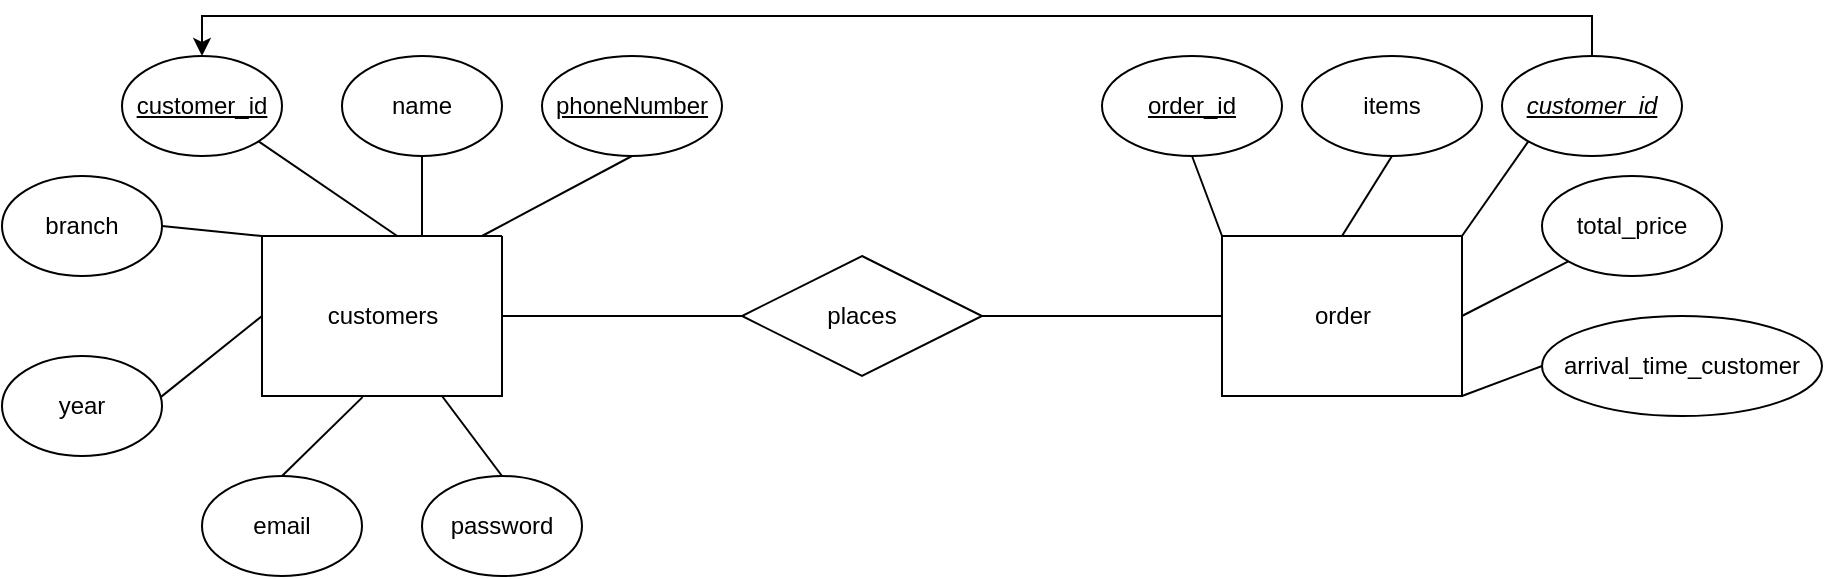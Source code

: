 <mxfile>
    <diagram id="R2lEEEUBdFMjLlhIrx00" name="Page-1">
        <mxGraphModel dx="1024" dy="779" grid="1" gridSize="10" guides="1" tooltips="1" connect="1" arrows="1" fold="1" page="1" pageScale="1" pageWidth="850" pageHeight="1100" math="0" shadow="0" extFonts="Permanent Marker^https://fonts.googleapis.com/css?family=Permanent+Marker">
            <root>
                <mxCell id="0"/>
                <mxCell id="1" parent="0"/>
                <mxCell id="3U_CHNlnDBD3Czu_5pSk-43" value="" style="swimlane;startSize=0;" parent="1" vertex="1">
                    <mxGeometry x="160" y="200" width="120" height="80" as="geometry"/>
                </mxCell>
                <mxCell id="3U_CHNlnDBD3Czu_5pSk-44" value="customers" style="text;html=1;align=center;verticalAlign=middle;resizable=0;points=[];autosize=1;strokeColor=none;fillColor=none;" parent="3U_CHNlnDBD3Czu_5pSk-43" vertex="1">
                    <mxGeometry x="20" y="25" width="80" height="30" as="geometry"/>
                </mxCell>
                <mxCell id="3U_CHNlnDBD3Czu_5pSk-46" value="&lt;u&gt;customer_id&lt;/u&gt;" style="ellipse;whiteSpace=wrap;html=1;" parent="1" vertex="1">
                    <mxGeometry x="90" y="110" width="80" height="50" as="geometry"/>
                </mxCell>
                <mxCell id="3U_CHNlnDBD3Czu_5pSk-47" value="name" style="ellipse;whiteSpace=wrap;html=1;" parent="1" vertex="1">
                    <mxGeometry x="200" y="110" width="80" height="50" as="geometry"/>
                </mxCell>
                <mxCell id="3U_CHNlnDBD3Czu_5pSk-48" value="&lt;u&gt;phoneNumber&lt;/u&gt;" style="ellipse;whiteSpace=wrap;html=1;" parent="1" vertex="1">
                    <mxGeometry x="300" y="110" width="90" height="50" as="geometry"/>
                </mxCell>
                <mxCell id="3U_CHNlnDBD3Czu_5pSk-49" value="branch" style="ellipse;whiteSpace=wrap;html=1;" parent="1" vertex="1">
                    <mxGeometry x="30" y="170" width="80" height="50" as="geometry"/>
                </mxCell>
                <mxCell id="3U_CHNlnDBD3Czu_5pSk-50" value="year" style="ellipse;whiteSpace=wrap;html=1;" parent="1" vertex="1">
                    <mxGeometry x="30" y="260" width="80" height="50" as="geometry"/>
                </mxCell>
                <mxCell id="3U_CHNlnDBD3Czu_5pSk-51" value="email" style="ellipse;whiteSpace=wrap;html=1;" parent="1" vertex="1">
                    <mxGeometry x="130" y="320" width="80" height="50" as="geometry"/>
                </mxCell>
                <mxCell id="3U_CHNlnDBD3Czu_5pSk-54" value="" style="endArrow=none;html=1;rounded=0;entryX=0.5;entryY=1;entryDx=0;entryDy=0;" parent="1" target="3U_CHNlnDBD3Czu_5pSk-48" edge="1">
                    <mxGeometry width="50" height="50" relative="1" as="geometry">
                        <mxPoint x="270" y="200" as="sourcePoint"/>
                        <mxPoint x="320" y="150" as="targetPoint"/>
                    </mxGeometry>
                </mxCell>
                <mxCell id="3U_CHNlnDBD3Czu_5pSk-55" value="" style="endArrow=none;html=1;rounded=0;entryX=0.5;entryY=1;entryDx=0;entryDy=0;" parent="1" target="3U_CHNlnDBD3Czu_5pSk-47" edge="1">
                    <mxGeometry width="50" height="50" relative="1" as="geometry">
                        <mxPoint x="240" y="200" as="sourcePoint"/>
                        <mxPoint x="270" y="160.0" as="targetPoint"/>
                    </mxGeometry>
                </mxCell>
                <mxCell id="3U_CHNlnDBD3Czu_5pSk-56" value="" style="endArrow=none;html=1;rounded=0;entryX=1;entryY=1;entryDx=0;entryDy=0;" parent="1" target="3U_CHNlnDBD3Czu_5pSk-46" edge="1">
                    <mxGeometry width="50" height="50" relative="1" as="geometry">
                        <mxPoint x="227.61" y="200" as="sourcePoint"/>
                        <mxPoint x="180.001" y="155.716" as="targetPoint"/>
                    </mxGeometry>
                </mxCell>
                <mxCell id="3U_CHNlnDBD3Czu_5pSk-57" value="" style="endArrow=none;html=1;rounded=0;entryX=1;entryY=0.5;entryDx=0;entryDy=0;" parent="1" target="3U_CHNlnDBD3Czu_5pSk-49" edge="1">
                    <mxGeometry width="50" height="50" relative="1" as="geometry">
                        <mxPoint x="160" y="200" as="sourcePoint"/>
                        <mxPoint x="210" y="150" as="targetPoint"/>
                    </mxGeometry>
                </mxCell>
                <mxCell id="3U_CHNlnDBD3Czu_5pSk-58" value="" style="endArrow=none;html=1;rounded=0;exitX=0.992;exitY=0.411;exitDx=0;exitDy=0;exitPerimeter=0;" parent="1" source="3U_CHNlnDBD3Czu_5pSk-50" edge="1">
                    <mxGeometry width="50" height="50" relative="1" as="geometry">
                        <mxPoint x="120" y="280" as="sourcePoint"/>
                        <mxPoint x="160" y="240" as="targetPoint"/>
                    </mxGeometry>
                </mxCell>
                <mxCell id="3U_CHNlnDBD3Czu_5pSk-59" value="" style="endArrow=none;html=1;rounded=0;entryX=0.419;entryY=1.007;entryDx=0;entryDy=0;entryPerimeter=0;" parent="1" target="3U_CHNlnDBD3Czu_5pSk-43" edge="1">
                    <mxGeometry width="50" height="50" relative="1" as="geometry">
                        <mxPoint x="170" y="320" as="sourcePoint"/>
                        <mxPoint x="220" y="270" as="targetPoint"/>
                    </mxGeometry>
                </mxCell>
                <mxCell id="oM6eYoD5ZVWaxArdxWqe-1" value="" style="swimlane;startSize=0;" parent="1" vertex="1">
                    <mxGeometry x="640" y="200" width="120" height="80" as="geometry"/>
                </mxCell>
                <mxCell id="oM6eYoD5ZVWaxArdxWqe-2" value="order" style="text;html=1;align=center;verticalAlign=middle;resizable=0;points=[];autosize=1;strokeColor=none;fillColor=none;" parent="oM6eYoD5ZVWaxArdxWqe-1" vertex="1">
                    <mxGeometry x="35" y="25" width="50" height="30" as="geometry"/>
                </mxCell>
                <mxCell id="oM6eYoD5ZVWaxArdxWqe-3" value="&lt;u&gt;order_id&lt;/u&gt;" style="ellipse;whiteSpace=wrap;html=1;" parent="1" vertex="1">
                    <mxGeometry x="580" y="110" width="90" height="50" as="geometry"/>
                </mxCell>
                <mxCell id="oM6eYoD5ZVWaxArdxWqe-4" value="items" style="ellipse;whiteSpace=wrap;html=1;" parent="1" vertex="1">
                    <mxGeometry x="680" y="110" width="90" height="50" as="geometry"/>
                </mxCell>
                <mxCell id="oM6eYoD5ZVWaxArdxWqe-11" style="edgeStyle=orthogonalEdgeStyle;rounded=0;orthogonalLoop=1;jettySize=auto;html=1;exitX=0.5;exitY=0;exitDx=0;exitDy=0;entryX=0.5;entryY=0;entryDx=0;entryDy=0;" parent="1" source="oM6eYoD5ZVWaxArdxWqe-5" target="3U_CHNlnDBD3Czu_5pSk-46" edge="1">
                    <mxGeometry relative="1" as="geometry"/>
                </mxCell>
                <mxCell id="oM6eYoD5ZVWaxArdxWqe-5" value="&lt;u&gt;&lt;i&gt;customer_id&lt;/i&gt;&lt;/u&gt;" style="ellipse;whiteSpace=wrap;html=1;" parent="1" vertex="1">
                    <mxGeometry x="780" y="110" width="90" height="50" as="geometry"/>
                </mxCell>
                <mxCell id="oM6eYoD5ZVWaxArdxWqe-6" value="total_price" style="ellipse;whiteSpace=wrap;html=1;" parent="1" vertex="1">
                    <mxGeometry x="800" y="170" width="90" height="50" as="geometry"/>
                </mxCell>
                <mxCell id="oM6eYoD5ZVWaxArdxWqe-7" value="arrival_time_customer" style="ellipse;whiteSpace=wrap;html=1;" parent="1" vertex="1">
                    <mxGeometry x="800" y="240" width="140" height="50" as="geometry"/>
                </mxCell>
                <mxCell id="oM6eYoD5ZVWaxArdxWqe-12" value="places" style="shape=rhombus;perimeter=rhombusPerimeter;whiteSpace=wrap;html=1;align=center;" parent="1" vertex="1">
                    <mxGeometry x="400" y="210" width="120" height="60" as="geometry"/>
                </mxCell>
                <mxCell id="oM6eYoD5ZVWaxArdxWqe-15" value="" style="endArrow=none;html=1;rounded=0;entryX=0;entryY=0.5;entryDx=0;entryDy=0;" parent="1" target="oM6eYoD5ZVWaxArdxWqe-12" edge="1">
                    <mxGeometry relative="1" as="geometry">
                        <mxPoint x="280" y="240" as="sourcePoint"/>
                        <mxPoint x="370" y="240" as="targetPoint"/>
                    </mxGeometry>
                </mxCell>
                <mxCell id="oM6eYoD5ZVWaxArdxWqe-16" value="" style="line;strokeWidth=1;rotatable=0;dashed=0;labelPosition=right;align=left;verticalAlign=middle;spacingTop=0;spacingLeft=6;points=[];portConstraint=eastwest;" parent="1" vertex="1">
                    <mxGeometry x="520" y="235" width="120" height="10" as="geometry"/>
                </mxCell>
                <mxCell id="oM6eYoD5ZVWaxArdxWqe-17" value="" style="endArrow=none;html=1;rounded=0;exitX=0.5;exitY=1;exitDx=0;exitDy=0;entryX=0;entryY=0;entryDx=0;entryDy=0;" parent="1" source="oM6eYoD5ZVWaxArdxWqe-3" target="oM6eYoD5ZVWaxArdxWqe-1" edge="1">
                    <mxGeometry relative="1" as="geometry">
                        <mxPoint x="610" y="180" as="sourcePoint"/>
                        <mxPoint x="770" y="180" as="targetPoint"/>
                    </mxGeometry>
                </mxCell>
                <mxCell id="oM6eYoD5ZVWaxArdxWqe-19" value="" style="endArrow=none;html=1;rounded=0;exitX=0.5;exitY=1;exitDx=0;exitDy=0;entryX=0.5;entryY=0;entryDx=0;entryDy=0;" parent="1" source="oM6eYoD5ZVWaxArdxWqe-4" target="oM6eYoD5ZVWaxArdxWqe-1" edge="1">
                    <mxGeometry relative="1" as="geometry">
                        <mxPoint x="610" y="180" as="sourcePoint"/>
                        <mxPoint x="770" y="180" as="targetPoint"/>
                    </mxGeometry>
                </mxCell>
                <mxCell id="oM6eYoD5ZVWaxArdxWqe-20" value="" style="endArrow=none;html=1;rounded=0;exitX=0;exitY=1;exitDx=0;exitDy=0;entryX=1;entryY=0;entryDx=0;entryDy=0;" parent="1" source="oM6eYoD5ZVWaxArdxWqe-5" target="oM6eYoD5ZVWaxArdxWqe-1" edge="1">
                    <mxGeometry relative="1" as="geometry">
                        <mxPoint x="610" y="180" as="sourcePoint"/>
                        <mxPoint x="770" y="180" as="targetPoint"/>
                    </mxGeometry>
                </mxCell>
                <mxCell id="oM6eYoD5ZVWaxArdxWqe-21" value="" style="endArrow=none;html=1;rounded=0;entryX=0;entryY=1;entryDx=0;entryDy=0;exitX=1;exitY=0.5;exitDx=0;exitDy=0;" parent="1" source="oM6eYoD5ZVWaxArdxWqe-1" target="oM6eYoD5ZVWaxArdxWqe-6" edge="1">
                    <mxGeometry relative="1" as="geometry">
                        <mxPoint x="610" y="180" as="sourcePoint"/>
                        <mxPoint x="770" y="180" as="targetPoint"/>
                    </mxGeometry>
                </mxCell>
                <mxCell id="oM6eYoD5ZVWaxArdxWqe-22" value="" style="endArrow=none;html=1;rounded=0;entryX=0;entryY=0.5;entryDx=0;entryDy=0;exitX=1;exitY=1;exitDx=0;exitDy=0;" parent="1" source="oM6eYoD5ZVWaxArdxWqe-1" target="oM6eYoD5ZVWaxArdxWqe-7" edge="1">
                    <mxGeometry relative="1" as="geometry">
                        <mxPoint x="610" y="180" as="sourcePoint"/>
                        <mxPoint x="770" y="180" as="targetPoint"/>
                    </mxGeometry>
                </mxCell>
                <mxCell id="3" value="password" style="ellipse;whiteSpace=wrap;html=1;" vertex="1" parent="1">
                    <mxGeometry x="240" y="320" width="80" height="50" as="geometry"/>
                </mxCell>
                <mxCell id="4" value="" style="endArrow=none;html=1;rounded=0;entryX=0.5;entryY=0;entryDx=0;entryDy=0;exitX=0.75;exitY=1;exitDx=0;exitDy=0;" edge="1" parent="1" source="3U_CHNlnDBD3Czu_5pSk-43" target="3">
                    <mxGeometry width="50" height="50" relative="1" as="geometry">
                        <mxPoint x="180" y="330" as="sourcePoint"/>
                        <mxPoint x="220.28" y="290.56" as="targetPoint"/>
                    </mxGeometry>
                </mxCell>
            </root>
        </mxGraphModel>
    </diagram>
</mxfile>